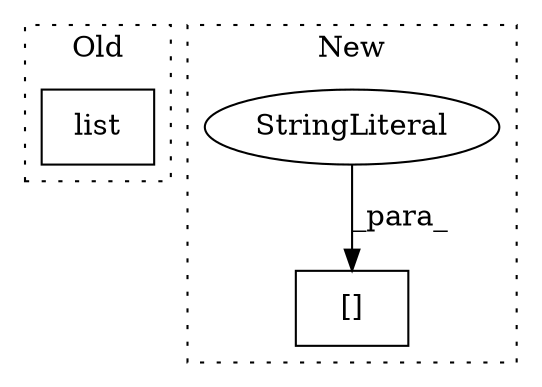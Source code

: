 digraph G {
subgraph cluster0 {
1 [label="list" a="32" s="1000,1025" l="5,1" shape="box"];
label = "Old";
style="dotted";
}
subgraph cluster1 {
2 [label="[]" a="2" s="1172,1191" l="12,1" shape="box"];
3 [label="StringLiteral" a="45" s="1184" l="7" shape="ellipse"];
label = "New";
style="dotted";
}
3 -> 2 [label="_para_"];
}